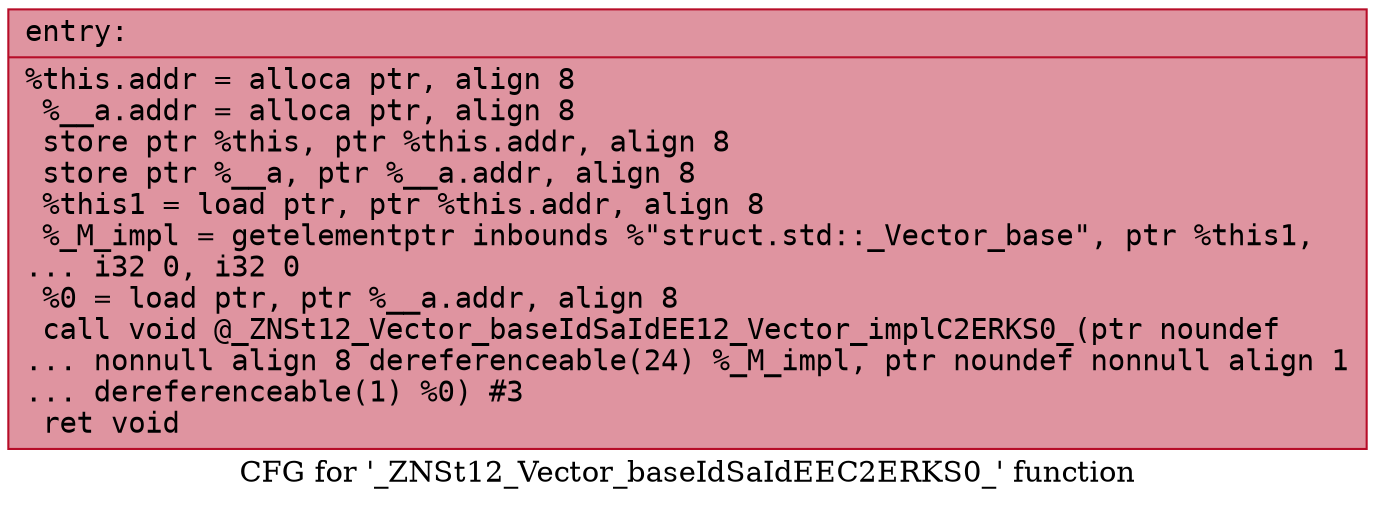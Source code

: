 digraph "CFG for '_ZNSt12_Vector_baseIdSaIdEEC2ERKS0_' function" {
	label="CFG for '_ZNSt12_Vector_baseIdSaIdEEC2ERKS0_' function";

	Node0x556bfea367c0 [shape=record,color="#b70d28ff", style=filled, fillcolor="#b70d2870" fontname="Courier",label="{entry:\l|  %this.addr = alloca ptr, align 8\l  %__a.addr = alloca ptr, align 8\l  store ptr %this, ptr %this.addr, align 8\l  store ptr %__a, ptr %__a.addr, align 8\l  %this1 = load ptr, ptr %this.addr, align 8\l  %_M_impl = getelementptr inbounds %\"struct.std::_Vector_base\", ptr %this1,\l... i32 0, i32 0\l  %0 = load ptr, ptr %__a.addr, align 8\l  call void @_ZNSt12_Vector_baseIdSaIdEE12_Vector_implC2ERKS0_(ptr noundef\l... nonnull align 8 dereferenceable(24) %_M_impl, ptr noundef nonnull align 1\l... dereferenceable(1) %0) #3\l  ret void\l}"];
}

